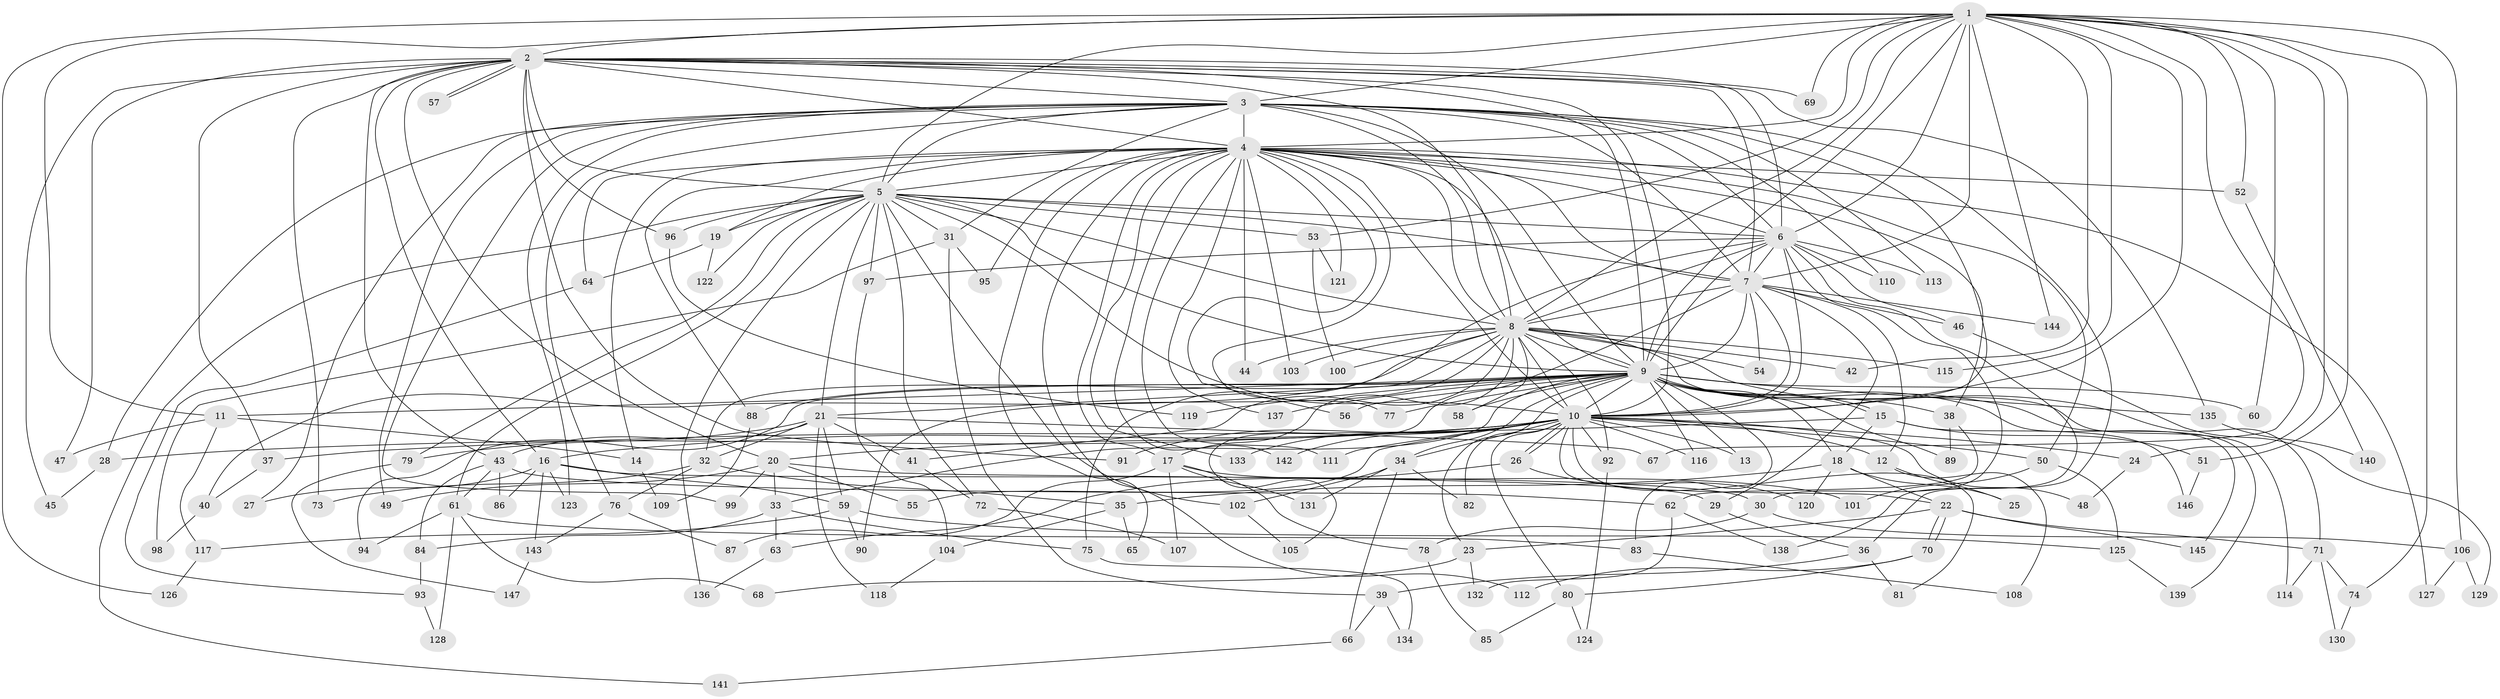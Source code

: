// coarse degree distribution, {21: 0.0136986301369863, 15: 0.0136986301369863, 23: 0.0136986301369863, 38: 0.0136986301369863, 1: 0.1780821917808219, 2: 0.4657534246575342, 6: 0.0273972602739726, 4: 0.0410958904109589, 3: 0.136986301369863, 5: 0.0136986301369863, 9: 0.0136986301369863, 7: 0.0547945205479452, 18: 0.0136986301369863}
// Generated by graph-tools (version 1.1) at 2025/02/03/05/25 17:02:36]
// undirected, 147 vertices, 319 edges
graph export_dot {
graph [start="1"]
  node [color=gray90,style=filled];
  1;
  2;
  3;
  4;
  5;
  6;
  7;
  8;
  9;
  10;
  11;
  12;
  13;
  14;
  15;
  16;
  17;
  18;
  19;
  20;
  21;
  22;
  23;
  24;
  25;
  26;
  27;
  28;
  29;
  30;
  31;
  32;
  33;
  34;
  35;
  36;
  37;
  38;
  39;
  40;
  41;
  42;
  43;
  44;
  45;
  46;
  47;
  48;
  49;
  50;
  51;
  52;
  53;
  54;
  55;
  56;
  57;
  58;
  59;
  60;
  61;
  62;
  63;
  64;
  65;
  66;
  67;
  68;
  69;
  70;
  71;
  72;
  73;
  74;
  75;
  76;
  77;
  78;
  79;
  80;
  81;
  82;
  83;
  84;
  85;
  86;
  87;
  88;
  89;
  90;
  91;
  92;
  93;
  94;
  95;
  96;
  97;
  98;
  99;
  100;
  101;
  102;
  103;
  104;
  105;
  106;
  107;
  108;
  109;
  110;
  111;
  112;
  113;
  114;
  115;
  116;
  117;
  118;
  119;
  120;
  121;
  122;
  123;
  124;
  125;
  126;
  127;
  128;
  129;
  130;
  131;
  132;
  133;
  134;
  135;
  136;
  137;
  138;
  139;
  140;
  141;
  142;
  143;
  144;
  145;
  146;
  147;
  1 -- 2;
  1 -- 3;
  1 -- 4;
  1 -- 5;
  1 -- 6;
  1 -- 7;
  1 -- 8;
  1 -- 9;
  1 -- 10;
  1 -- 11;
  1 -- 24;
  1 -- 42;
  1 -- 51;
  1 -- 52;
  1 -- 53;
  1 -- 60;
  1 -- 67;
  1 -- 69;
  1 -- 74;
  1 -- 106;
  1 -- 115;
  1 -- 126;
  1 -- 144;
  2 -- 3;
  2 -- 4;
  2 -- 5;
  2 -- 6;
  2 -- 7;
  2 -- 8;
  2 -- 9;
  2 -- 10;
  2 -- 16;
  2 -- 20;
  2 -- 37;
  2 -- 43;
  2 -- 45;
  2 -- 47;
  2 -- 57;
  2 -- 57;
  2 -- 69;
  2 -- 73;
  2 -- 91;
  2 -- 96;
  2 -- 135;
  3 -- 4;
  3 -- 5;
  3 -- 6;
  3 -- 7;
  3 -- 8;
  3 -- 9;
  3 -- 10;
  3 -- 27;
  3 -- 28;
  3 -- 31;
  3 -- 36;
  3 -- 49;
  3 -- 76;
  3 -- 99;
  3 -- 110;
  3 -- 113;
  3 -- 123;
  4 -- 5;
  4 -- 6;
  4 -- 7;
  4 -- 8;
  4 -- 9;
  4 -- 10;
  4 -- 14;
  4 -- 17;
  4 -- 19;
  4 -- 38;
  4 -- 44;
  4 -- 50;
  4 -- 52;
  4 -- 56;
  4 -- 64;
  4 -- 65;
  4 -- 77;
  4 -- 88;
  4 -- 95;
  4 -- 103;
  4 -- 111;
  4 -- 112;
  4 -- 121;
  4 -- 127;
  4 -- 133;
  4 -- 137;
  4 -- 142;
  5 -- 6;
  5 -- 7;
  5 -- 8;
  5 -- 9;
  5 -- 10;
  5 -- 19;
  5 -- 21;
  5 -- 31;
  5 -- 53;
  5 -- 61;
  5 -- 72;
  5 -- 79;
  5 -- 96;
  5 -- 97;
  5 -- 102;
  5 -- 122;
  5 -- 136;
  5 -- 141;
  6 -- 7;
  6 -- 8;
  6 -- 9;
  6 -- 10;
  6 -- 30;
  6 -- 46;
  6 -- 75;
  6 -- 97;
  6 -- 110;
  6 -- 113;
  6 -- 138;
  7 -- 8;
  7 -- 9;
  7 -- 10;
  7 -- 12;
  7 -- 29;
  7 -- 46;
  7 -- 54;
  7 -- 105;
  7 -- 144;
  8 -- 9;
  8 -- 10;
  8 -- 17;
  8 -- 32;
  8 -- 40;
  8 -- 41;
  8 -- 42;
  8 -- 44;
  8 -- 54;
  8 -- 58;
  8 -- 71;
  8 -- 90;
  8 -- 92;
  8 -- 100;
  8 -- 103;
  8 -- 114;
  8 -- 115;
  9 -- 10;
  9 -- 11;
  9 -- 13;
  9 -- 15;
  9 -- 15;
  9 -- 18;
  9 -- 21;
  9 -- 23;
  9 -- 33;
  9 -- 34;
  9 -- 38;
  9 -- 56;
  9 -- 58;
  9 -- 60;
  9 -- 77;
  9 -- 83;
  9 -- 88;
  9 -- 89;
  9 -- 94;
  9 -- 116;
  9 -- 119;
  9 -- 135;
  9 -- 137;
  9 -- 139;
  9 -- 145;
  10 -- 12;
  10 -- 13;
  10 -- 16;
  10 -- 20;
  10 -- 22;
  10 -- 24;
  10 -- 26;
  10 -- 26;
  10 -- 28;
  10 -- 34;
  10 -- 48;
  10 -- 50;
  10 -- 55;
  10 -- 80;
  10 -- 81;
  10 -- 82;
  10 -- 91;
  10 -- 92;
  10 -- 111;
  10 -- 116;
  10 -- 133;
  10 -- 142;
  11 -- 14;
  11 -- 47;
  11 -- 117;
  12 -- 25;
  12 -- 108;
  14 -- 109;
  15 -- 18;
  15 -- 37;
  15 -- 51;
  15 -- 146;
  16 -- 27;
  16 -- 30;
  16 -- 59;
  16 -- 86;
  16 -- 123;
  16 -- 143;
  17 -- 78;
  17 -- 87;
  17 -- 101;
  17 -- 107;
  17 -- 131;
  18 -- 22;
  18 -- 25;
  18 -- 35;
  18 -- 120;
  19 -- 64;
  19 -- 122;
  20 -- 29;
  20 -- 33;
  20 -- 49;
  20 -- 55;
  20 -- 99;
  21 -- 32;
  21 -- 41;
  21 -- 43;
  21 -- 59;
  21 -- 67;
  21 -- 79;
  21 -- 118;
  22 -- 23;
  22 -- 70;
  22 -- 70;
  22 -- 71;
  22 -- 145;
  23 -- 68;
  23 -- 132;
  24 -- 48;
  26 -- 63;
  26 -- 120;
  28 -- 45;
  29 -- 36;
  30 -- 78;
  30 -- 106;
  31 -- 39;
  31 -- 95;
  31 -- 98;
  32 -- 35;
  32 -- 73;
  32 -- 76;
  33 -- 63;
  33 -- 75;
  33 -- 84;
  34 -- 66;
  34 -- 82;
  34 -- 102;
  34 -- 131;
  35 -- 65;
  35 -- 104;
  36 -- 39;
  36 -- 81;
  37 -- 40;
  38 -- 62;
  38 -- 89;
  39 -- 66;
  39 -- 134;
  40 -- 98;
  41 -- 72;
  43 -- 61;
  43 -- 62;
  43 -- 84;
  43 -- 86;
  46 -- 129;
  50 -- 101;
  50 -- 125;
  51 -- 146;
  52 -- 140;
  53 -- 100;
  53 -- 121;
  59 -- 90;
  59 -- 117;
  59 -- 125;
  61 -- 68;
  61 -- 83;
  61 -- 94;
  61 -- 128;
  62 -- 132;
  62 -- 138;
  63 -- 136;
  64 -- 93;
  66 -- 141;
  70 -- 80;
  70 -- 112;
  71 -- 74;
  71 -- 114;
  71 -- 130;
  72 -- 107;
  74 -- 130;
  75 -- 134;
  76 -- 87;
  76 -- 143;
  78 -- 85;
  79 -- 147;
  80 -- 85;
  80 -- 124;
  83 -- 108;
  84 -- 93;
  88 -- 109;
  92 -- 124;
  93 -- 128;
  96 -- 119;
  97 -- 104;
  102 -- 105;
  104 -- 118;
  106 -- 127;
  106 -- 129;
  117 -- 126;
  125 -- 139;
  135 -- 140;
  143 -- 147;
}
